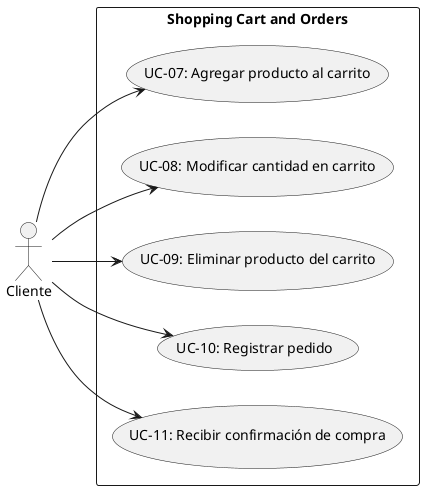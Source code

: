 @startuml shopping cart and orders

left to right direction
actor Cliente
rectangle "Shopping Cart and Orders" {
    usecase "UC-07: Agregar producto al carrito" as UC07
    usecase "UC-08: Modificar cantidad en carrito" as UC08
    usecase "UC-09: Eliminar producto del carrito" as UC09
    usecase "UC-10: Registrar pedido" as UC10
    usecase "UC-11: Recibir confirmación de compra" as UC11
}

Cliente --> UC07
Cliente --> UC08
Cliente --> UC09
Cliente --> UC10
Cliente --> UC11

@enduml